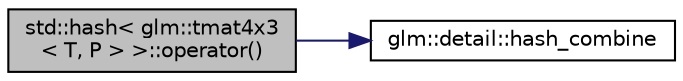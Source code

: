 digraph "std::hash&lt; glm::tmat4x3&lt; T, P &gt; &gt;::operator()"
{
 // LATEX_PDF_SIZE
  edge [fontname="Helvetica",fontsize="10",labelfontname="Helvetica",labelfontsize="10"];
  node [fontname="Helvetica",fontsize="10",shape=record];
  rankdir="LR";
  Node1 [label="std::hash\< glm::tmat4x3\l\< T, P \> \>::operator()",height=0.2,width=0.4,color="black", fillcolor="grey75", style="filled", fontcolor="black",tooltip=" "];
  Node1 -> Node2 [color="midnightblue",fontsize="10",style="solid",fontname="Helvetica"];
  Node2 [label="glm::detail::hash_combine",height=0.2,width=0.4,color="black", fillcolor="white", style="filled",URL="$namespaceglm_1_1detail.html#a391b3eb8d7f4662a1b31046bd69f2755",tooltip=" "];
}
